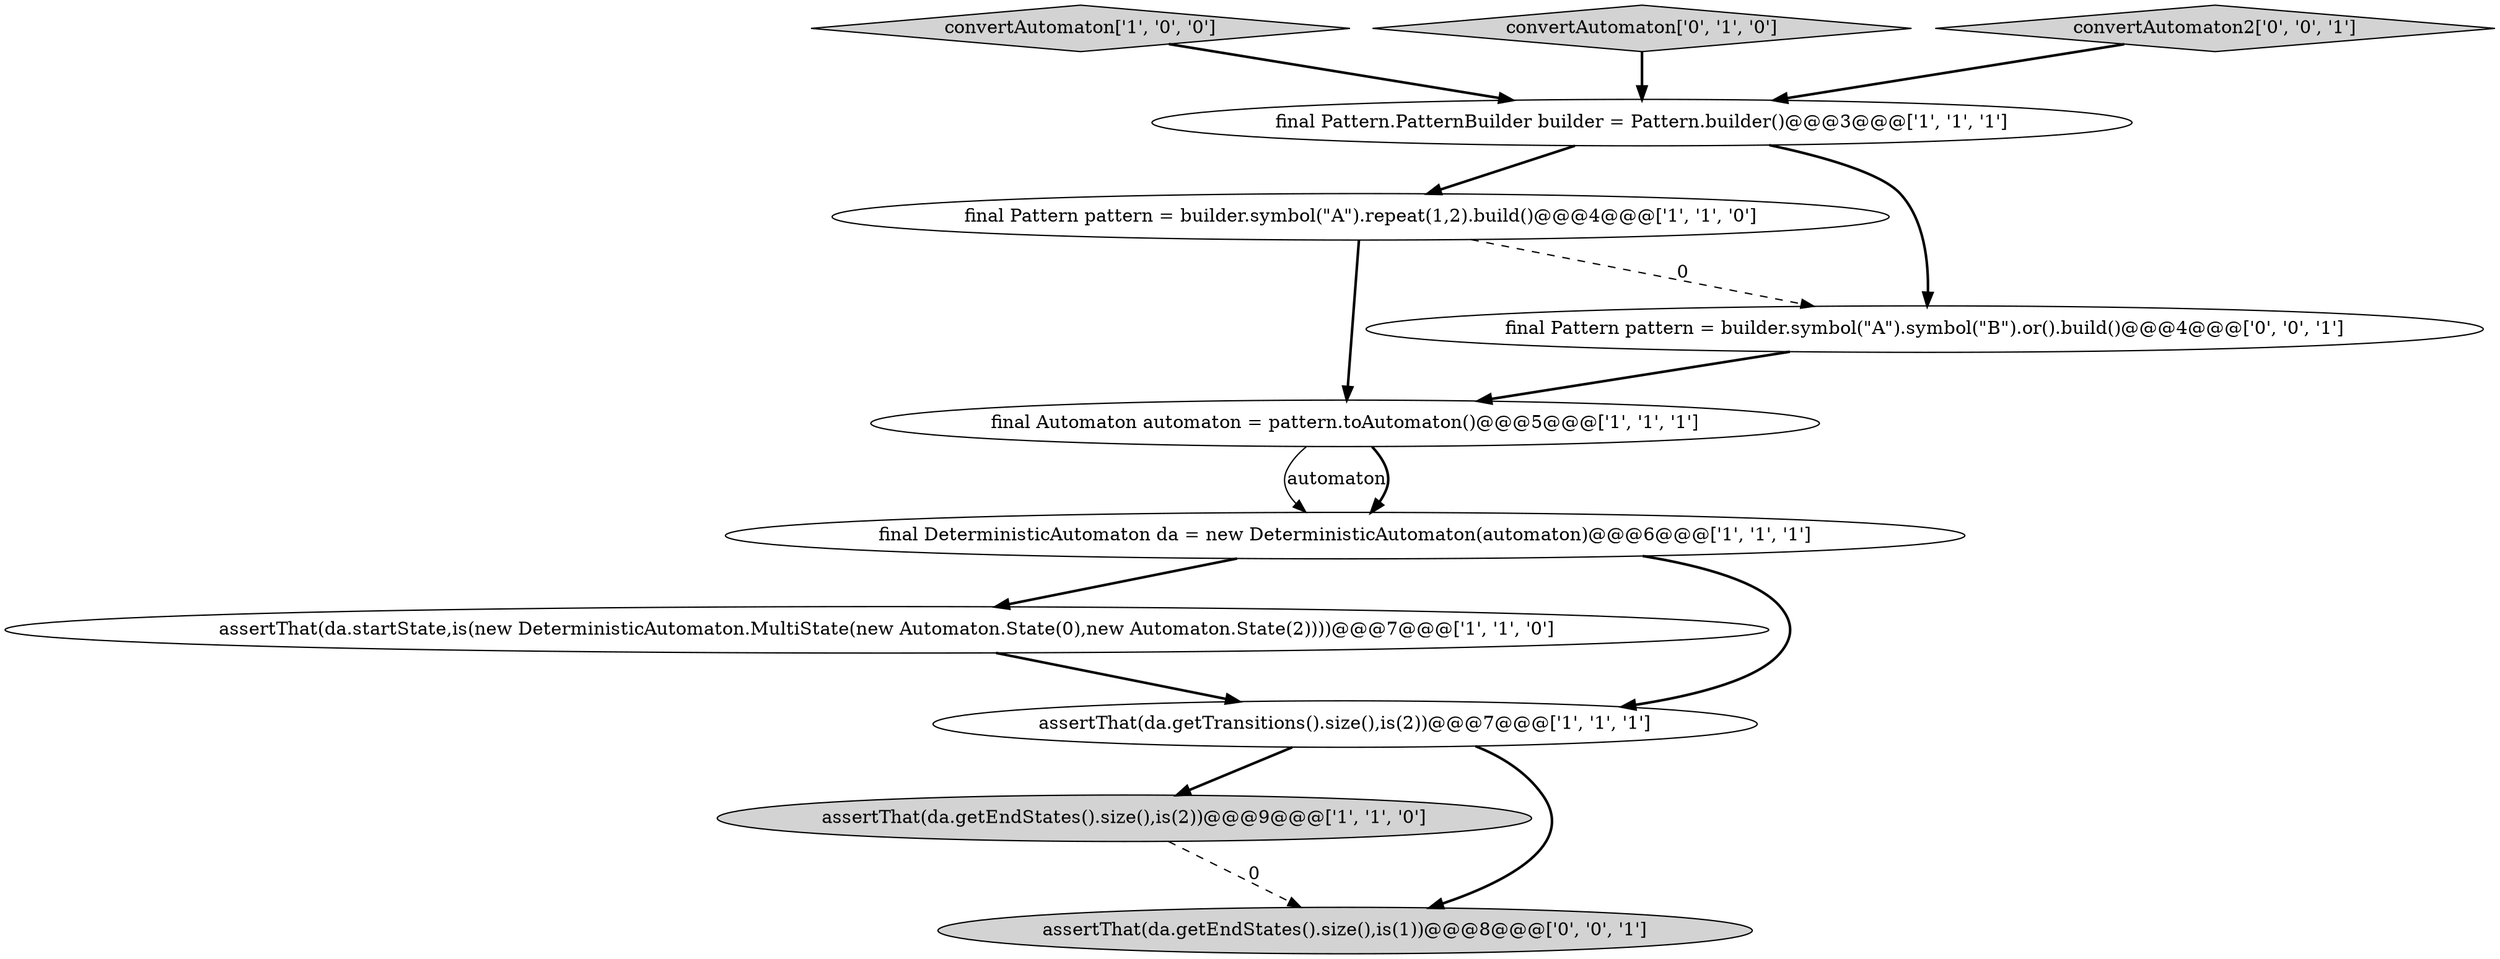 digraph {
6 [style = filled, label = "assertThat(da.startState,is(new DeterministicAutomaton.MultiState(new Automaton.State(0),new Automaton.State(2))))@@@7@@@['1', '1', '0']", fillcolor = white, shape = ellipse image = "AAA0AAABBB1BBB"];
5 [style = filled, label = "convertAutomaton['1', '0', '0']", fillcolor = lightgray, shape = diamond image = "AAA0AAABBB1BBB"];
7 [style = filled, label = "final Automaton automaton = pattern.toAutomaton()@@@5@@@['1', '1', '1']", fillcolor = white, shape = ellipse image = "AAA0AAABBB1BBB"];
0 [style = filled, label = "assertThat(da.getEndStates().size(),is(2))@@@9@@@['1', '1', '0']", fillcolor = lightgray, shape = ellipse image = "AAA0AAABBB1BBB"];
4 [style = filled, label = "assertThat(da.getTransitions().size(),is(2))@@@7@@@['1', '1', '1']", fillcolor = white, shape = ellipse image = "AAA0AAABBB1BBB"];
10 [style = filled, label = "assertThat(da.getEndStates().size(),is(1))@@@8@@@['0', '0', '1']", fillcolor = lightgray, shape = ellipse image = "AAA0AAABBB3BBB"];
8 [style = filled, label = "convertAutomaton['0', '1', '0']", fillcolor = lightgray, shape = diamond image = "AAA0AAABBB2BBB"];
3 [style = filled, label = "final Pattern pattern = builder.symbol(\"A\").repeat(1,2).build()@@@4@@@['1', '1', '0']", fillcolor = white, shape = ellipse image = "AAA0AAABBB1BBB"];
9 [style = filled, label = "convertAutomaton2['0', '0', '1']", fillcolor = lightgray, shape = diamond image = "AAA0AAABBB3BBB"];
1 [style = filled, label = "final Pattern.PatternBuilder builder = Pattern.builder()@@@3@@@['1', '1', '1']", fillcolor = white, shape = ellipse image = "AAA0AAABBB1BBB"];
2 [style = filled, label = "final DeterministicAutomaton da = new DeterministicAutomaton(automaton)@@@6@@@['1', '1', '1']", fillcolor = white, shape = ellipse image = "AAA0AAABBB1BBB"];
11 [style = filled, label = "final Pattern pattern = builder.symbol(\"A\").symbol(\"B\").or().build()@@@4@@@['0', '0', '1']", fillcolor = white, shape = ellipse image = "AAA0AAABBB3BBB"];
1->3 [style = bold, label=""];
8->1 [style = bold, label=""];
4->10 [style = bold, label=""];
6->4 [style = bold, label=""];
5->1 [style = bold, label=""];
7->2 [style = solid, label="automaton"];
1->11 [style = bold, label=""];
9->1 [style = bold, label=""];
0->10 [style = dashed, label="0"];
3->7 [style = bold, label=""];
2->4 [style = bold, label=""];
7->2 [style = bold, label=""];
2->6 [style = bold, label=""];
11->7 [style = bold, label=""];
3->11 [style = dashed, label="0"];
4->0 [style = bold, label=""];
}
